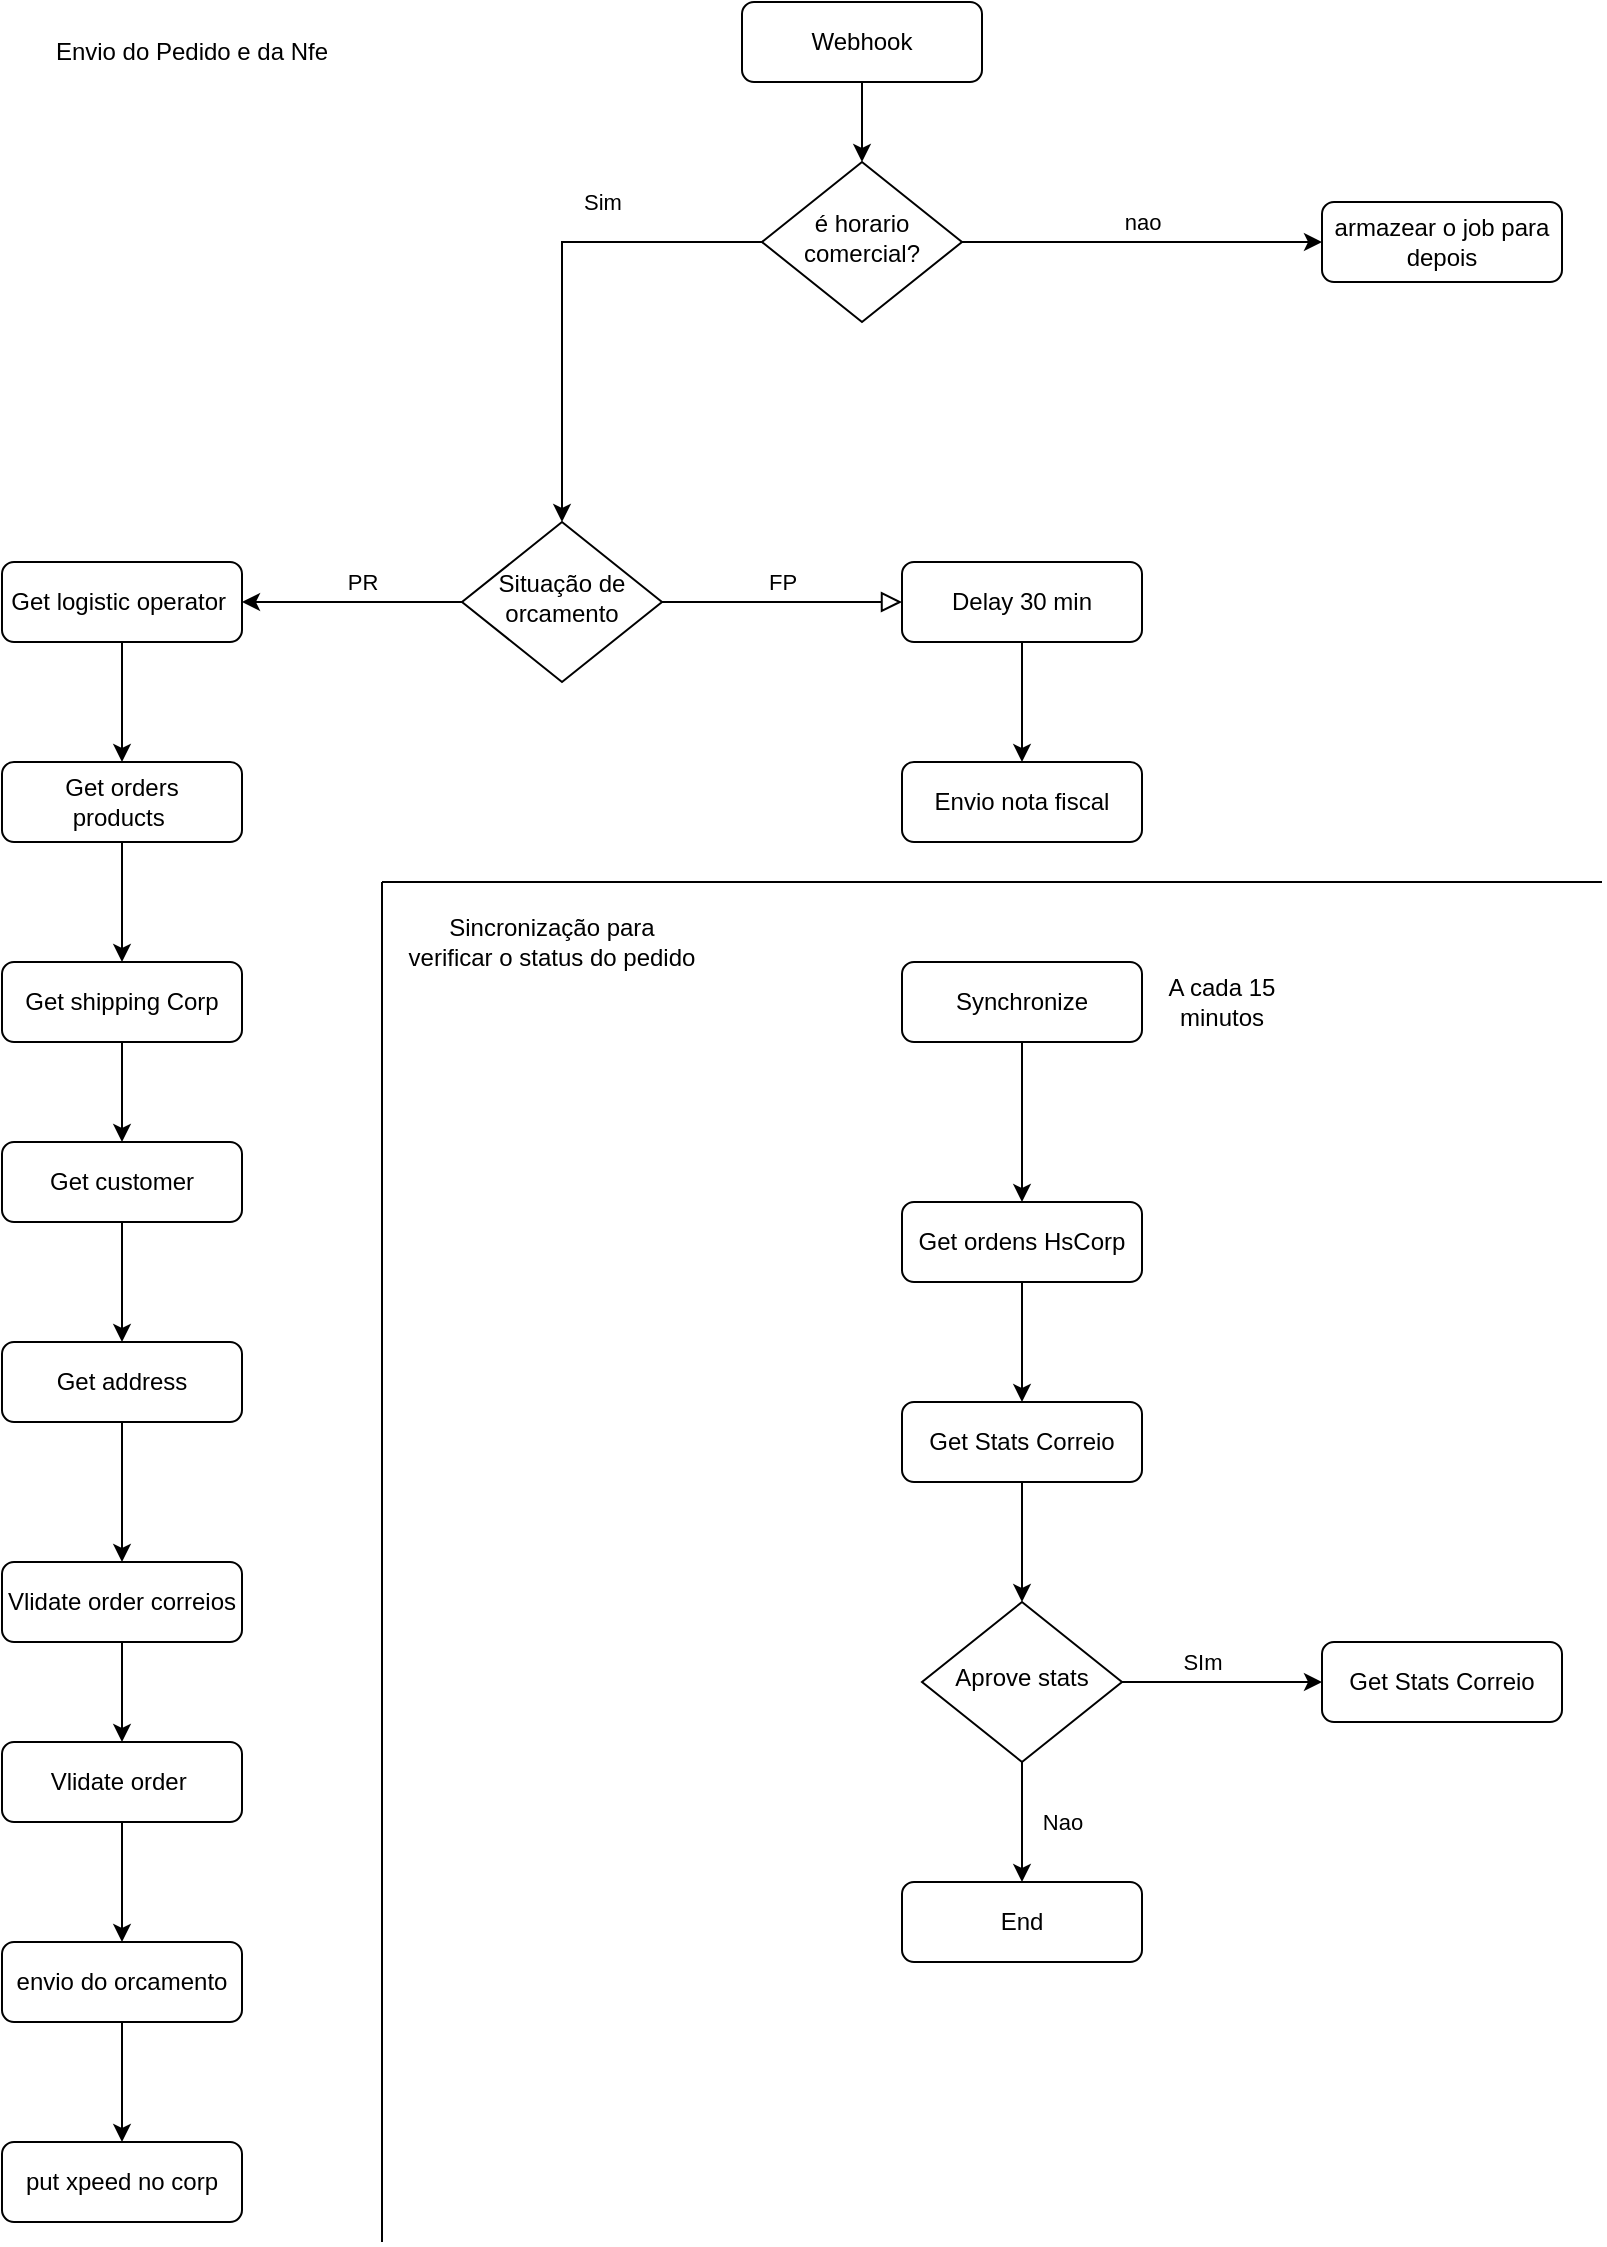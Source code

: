 <mxfile version="21.3.0" type="github">
  <diagram id="C5RBs43oDa-KdzZeNtuy" name="Page-1">
    <mxGraphModel dx="880" dy="452" grid="1" gridSize="10" guides="1" tooltips="1" connect="1" arrows="1" fold="1" page="1" pageScale="1" pageWidth="827" pageHeight="1169" math="0" shadow="0">
      <root>
        <mxCell id="WIyWlLk6GJQsqaUBKTNV-0" />
        <mxCell id="WIyWlLk6GJQsqaUBKTNV-1" parent="WIyWlLk6GJQsqaUBKTNV-0" />
        <mxCell id="ZKdcgmI1wPlLltiz4ZuT-22" style="edgeStyle=orthogonalEdgeStyle;rounded=0;orthogonalLoop=1;jettySize=auto;html=1;" parent="WIyWlLk6GJQsqaUBKTNV-1" source="WIyWlLk6GJQsqaUBKTNV-3" target="ZKdcgmI1wPlLltiz4ZuT-21" edge="1">
          <mxGeometry relative="1" as="geometry" />
        </mxCell>
        <mxCell id="WIyWlLk6GJQsqaUBKTNV-3" value="Webhook" style="rounded=1;whiteSpace=wrap;html=1;fontSize=12;glass=0;strokeWidth=1;shadow=0;" parent="WIyWlLk6GJQsqaUBKTNV-1" vertex="1">
          <mxGeometry x="380" y="40" width="120" height="40" as="geometry" />
        </mxCell>
        <mxCell id="WIyWlLk6GJQsqaUBKTNV-5" value="FP" style="edgeStyle=orthogonalEdgeStyle;rounded=0;html=1;jettySize=auto;orthogonalLoop=1;fontSize=11;endArrow=block;endFill=0;endSize=8;strokeWidth=1;shadow=0;labelBackgroundColor=none;" parent="WIyWlLk6GJQsqaUBKTNV-1" source="WIyWlLk6GJQsqaUBKTNV-6" target="WIyWlLk6GJQsqaUBKTNV-7" edge="1">
          <mxGeometry y="10" relative="1" as="geometry">
            <mxPoint as="offset" />
          </mxGeometry>
        </mxCell>
        <mxCell id="ZKdcgmI1wPlLltiz4ZuT-1" value="PR&lt;br&gt;" style="edgeStyle=orthogonalEdgeStyle;rounded=0;orthogonalLoop=1;jettySize=auto;html=1;entryX=1;entryY=0.5;entryDx=0;entryDy=0;" parent="WIyWlLk6GJQsqaUBKTNV-1" source="WIyWlLk6GJQsqaUBKTNV-6" target="WIyWlLk6GJQsqaUBKTNV-12" edge="1">
          <mxGeometry x="-0.091" y="-10" relative="1" as="geometry">
            <Array as="points">
              <mxPoint x="190" y="340" />
              <mxPoint x="190" y="340" />
            </Array>
            <mxPoint as="offset" />
          </mxGeometry>
        </mxCell>
        <mxCell id="WIyWlLk6GJQsqaUBKTNV-6" value="Situação de orcamento" style="rhombus;whiteSpace=wrap;html=1;shadow=0;fontFamily=Helvetica;fontSize=12;align=center;strokeWidth=1;spacing=6;spacingTop=-4;" parent="WIyWlLk6GJQsqaUBKTNV-1" vertex="1">
          <mxGeometry x="240" y="300" width="100" height="80" as="geometry" />
        </mxCell>
        <mxCell id="ZKdcgmI1wPlLltiz4ZuT-4" style="edgeStyle=orthogonalEdgeStyle;rounded=0;orthogonalLoop=1;jettySize=auto;html=1;" parent="WIyWlLk6GJQsqaUBKTNV-1" source="WIyWlLk6GJQsqaUBKTNV-7" target="ZKdcgmI1wPlLltiz4ZuT-3" edge="1">
          <mxGeometry relative="1" as="geometry" />
        </mxCell>
        <mxCell id="WIyWlLk6GJQsqaUBKTNV-7" value="Delay 30 min" style="rounded=1;whiteSpace=wrap;html=1;fontSize=12;glass=0;strokeWidth=1;shadow=0;" parent="WIyWlLk6GJQsqaUBKTNV-1" vertex="1">
          <mxGeometry x="460" y="320" width="120" height="40" as="geometry" />
        </mxCell>
        <mxCell id="ZKdcgmI1wPlLltiz4ZuT-6" style="edgeStyle=orthogonalEdgeStyle;rounded=0;orthogonalLoop=1;jettySize=auto;html=1;entryX=0.5;entryY=0;entryDx=0;entryDy=0;" parent="WIyWlLk6GJQsqaUBKTNV-1" source="WIyWlLk6GJQsqaUBKTNV-12" target="ZKdcgmI1wPlLltiz4ZuT-5" edge="1">
          <mxGeometry relative="1" as="geometry" />
        </mxCell>
        <mxCell id="WIyWlLk6GJQsqaUBKTNV-12" value="Get logistic operator&amp;nbsp;" style="rounded=1;whiteSpace=wrap;html=1;fontSize=12;glass=0;strokeWidth=1;shadow=0;" parent="WIyWlLk6GJQsqaUBKTNV-1" vertex="1">
          <mxGeometry x="10" y="320" width="120" height="40" as="geometry" />
        </mxCell>
        <mxCell id="ZKdcgmI1wPlLltiz4ZuT-3" value="Envio nota fiscal" style="rounded=1;whiteSpace=wrap;html=1;fontSize=12;glass=0;strokeWidth=1;shadow=0;" parent="WIyWlLk6GJQsqaUBKTNV-1" vertex="1">
          <mxGeometry x="460" y="420" width="120" height="40" as="geometry" />
        </mxCell>
        <mxCell id="ZKdcgmI1wPlLltiz4ZuT-8" style="edgeStyle=orthogonalEdgeStyle;rounded=0;orthogonalLoop=1;jettySize=auto;html=1;entryX=0.5;entryY=0;entryDx=0;entryDy=0;" parent="WIyWlLk6GJQsqaUBKTNV-1" source="ZKdcgmI1wPlLltiz4ZuT-5" target="ZKdcgmI1wPlLltiz4ZuT-7" edge="1">
          <mxGeometry relative="1" as="geometry" />
        </mxCell>
        <mxCell id="ZKdcgmI1wPlLltiz4ZuT-5" value="Get orders &lt;br&gt;products&amp;nbsp;" style="rounded=1;whiteSpace=wrap;html=1;fontSize=12;glass=0;strokeWidth=1;shadow=0;" parent="WIyWlLk6GJQsqaUBKTNV-1" vertex="1">
          <mxGeometry x="10" y="420" width="120" height="40" as="geometry" />
        </mxCell>
        <mxCell id="ZKdcgmI1wPlLltiz4ZuT-10" style="edgeStyle=orthogonalEdgeStyle;rounded=0;orthogonalLoop=1;jettySize=auto;html=1;" parent="WIyWlLk6GJQsqaUBKTNV-1" source="ZKdcgmI1wPlLltiz4ZuT-7" target="ZKdcgmI1wPlLltiz4ZuT-9" edge="1">
          <mxGeometry relative="1" as="geometry" />
        </mxCell>
        <mxCell id="ZKdcgmI1wPlLltiz4ZuT-7" value="Get shipping Corp" style="rounded=1;whiteSpace=wrap;html=1;fontSize=12;glass=0;strokeWidth=1;shadow=0;" parent="WIyWlLk6GJQsqaUBKTNV-1" vertex="1">
          <mxGeometry x="10" y="520" width="120" height="40" as="geometry" />
        </mxCell>
        <mxCell id="ZKdcgmI1wPlLltiz4ZuT-12" style="edgeStyle=orthogonalEdgeStyle;rounded=0;orthogonalLoop=1;jettySize=auto;html=1;" parent="WIyWlLk6GJQsqaUBKTNV-1" source="ZKdcgmI1wPlLltiz4ZuT-9" target="ZKdcgmI1wPlLltiz4ZuT-11" edge="1">
          <mxGeometry relative="1" as="geometry" />
        </mxCell>
        <mxCell id="ZKdcgmI1wPlLltiz4ZuT-9" value="Get customer" style="rounded=1;whiteSpace=wrap;html=1;fontSize=12;glass=0;strokeWidth=1;shadow=0;" parent="WIyWlLk6GJQsqaUBKTNV-1" vertex="1">
          <mxGeometry x="10" y="610" width="120" height="40" as="geometry" />
        </mxCell>
        <mxCell id="ZKdcgmI1wPlLltiz4ZuT-14" style="edgeStyle=orthogonalEdgeStyle;rounded=0;orthogonalLoop=1;jettySize=auto;html=1;" parent="WIyWlLk6GJQsqaUBKTNV-1" source="ZKdcgmI1wPlLltiz4ZuT-11" target="ZKdcgmI1wPlLltiz4ZuT-13" edge="1">
          <mxGeometry relative="1" as="geometry" />
        </mxCell>
        <mxCell id="ZKdcgmI1wPlLltiz4ZuT-11" value="Get address" style="rounded=1;whiteSpace=wrap;html=1;fontSize=12;glass=0;strokeWidth=1;shadow=0;" parent="WIyWlLk6GJQsqaUBKTNV-1" vertex="1">
          <mxGeometry x="10" y="710" width="120" height="40" as="geometry" />
        </mxCell>
        <mxCell id="ZKdcgmI1wPlLltiz4ZuT-16" style="edgeStyle=orthogonalEdgeStyle;rounded=0;orthogonalLoop=1;jettySize=auto;html=1;" parent="WIyWlLk6GJQsqaUBKTNV-1" source="ZKdcgmI1wPlLltiz4ZuT-13" target="ZKdcgmI1wPlLltiz4ZuT-15" edge="1">
          <mxGeometry relative="1" as="geometry" />
        </mxCell>
        <mxCell id="ZKdcgmI1wPlLltiz4ZuT-13" value="Vlidate order correios" style="rounded=1;whiteSpace=wrap;html=1;fontSize=12;glass=0;strokeWidth=1;shadow=0;" parent="WIyWlLk6GJQsqaUBKTNV-1" vertex="1">
          <mxGeometry x="10" y="820" width="120" height="40" as="geometry" />
        </mxCell>
        <mxCell id="ZKdcgmI1wPlLltiz4ZuT-18" style="edgeStyle=orthogonalEdgeStyle;rounded=0;orthogonalLoop=1;jettySize=auto;html=1;entryX=0.5;entryY=0;entryDx=0;entryDy=0;" parent="WIyWlLk6GJQsqaUBKTNV-1" source="ZKdcgmI1wPlLltiz4ZuT-15" target="ZKdcgmI1wPlLltiz4ZuT-17" edge="1">
          <mxGeometry relative="1" as="geometry" />
        </mxCell>
        <mxCell id="ZKdcgmI1wPlLltiz4ZuT-15" value="Vlidate order&amp;nbsp;" style="rounded=1;whiteSpace=wrap;html=1;fontSize=12;glass=0;strokeWidth=1;shadow=0;" parent="WIyWlLk6GJQsqaUBKTNV-1" vertex="1">
          <mxGeometry x="10" y="910" width="120" height="40" as="geometry" />
        </mxCell>
        <mxCell id="ZKdcgmI1wPlLltiz4ZuT-20" style="edgeStyle=orthogonalEdgeStyle;rounded=0;orthogonalLoop=1;jettySize=auto;html=1;entryX=0.5;entryY=0;entryDx=0;entryDy=0;" parent="WIyWlLk6GJQsqaUBKTNV-1" source="ZKdcgmI1wPlLltiz4ZuT-17" target="ZKdcgmI1wPlLltiz4ZuT-19" edge="1">
          <mxGeometry relative="1" as="geometry" />
        </mxCell>
        <mxCell id="ZKdcgmI1wPlLltiz4ZuT-17" value="envio do orcamento" style="rounded=1;whiteSpace=wrap;html=1;fontSize=12;glass=0;strokeWidth=1;shadow=0;" parent="WIyWlLk6GJQsqaUBKTNV-1" vertex="1">
          <mxGeometry x="10" y="1010" width="120" height="40" as="geometry" />
        </mxCell>
        <mxCell id="ZKdcgmI1wPlLltiz4ZuT-19" value="put xpeed no corp" style="rounded=1;whiteSpace=wrap;html=1;fontSize=12;glass=0;strokeWidth=1;shadow=0;" parent="WIyWlLk6GJQsqaUBKTNV-1" vertex="1">
          <mxGeometry x="10" y="1110" width="120" height="40" as="geometry" />
        </mxCell>
        <mxCell id="ZKdcgmI1wPlLltiz4ZuT-23" value="Sim&lt;br&gt;" style="edgeStyle=orthogonalEdgeStyle;rounded=0;orthogonalLoop=1;jettySize=auto;html=1;entryX=0.5;entryY=0;entryDx=0;entryDy=0;" parent="WIyWlLk6GJQsqaUBKTNV-1" source="ZKdcgmI1wPlLltiz4ZuT-21" target="WIyWlLk6GJQsqaUBKTNV-6" edge="1">
          <mxGeometry x="-0.333" y="-20" relative="1" as="geometry">
            <mxPoint as="offset" />
          </mxGeometry>
        </mxCell>
        <mxCell id="ZKdcgmI1wPlLltiz4ZuT-25" value="nao&lt;br&gt;" style="edgeStyle=orthogonalEdgeStyle;rounded=0;orthogonalLoop=1;jettySize=auto;html=1;entryX=0;entryY=0.5;entryDx=0;entryDy=0;" parent="WIyWlLk6GJQsqaUBKTNV-1" source="ZKdcgmI1wPlLltiz4ZuT-21" target="ZKdcgmI1wPlLltiz4ZuT-24" edge="1">
          <mxGeometry y="10" relative="1" as="geometry">
            <mxPoint as="offset" />
          </mxGeometry>
        </mxCell>
        <mxCell id="ZKdcgmI1wPlLltiz4ZuT-21" value="é horario comercial?&lt;br&gt;" style="rhombus;whiteSpace=wrap;html=1;shadow=0;fontFamily=Helvetica;fontSize=12;align=center;strokeWidth=1;spacing=6;spacingTop=-4;" parent="WIyWlLk6GJQsqaUBKTNV-1" vertex="1">
          <mxGeometry x="390" y="120" width="100" height="80" as="geometry" />
        </mxCell>
        <mxCell id="ZKdcgmI1wPlLltiz4ZuT-24" value="armazear o job para depois&lt;br&gt;" style="rounded=1;whiteSpace=wrap;html=1;fontSize=12;glass=0;strokeWidth=1;shadow=0;" parent="WIyWlLk6GJQsqaUBKTNV-1" vertex="1">
          <mxGeometry x="670" y="140" width="120" height="40" as="geometry" />
        </mxCell>
        <mxCell id="fqEvLph4u4vMLyTzmFd7-3" style="edgeStyle=orthogonalEdgeStyle;rounded=0;orthogonalLoop=1;jettySize=auto;html=1;" edge="1" parent="WIyWlLk6GJQsqaUBKTNV-1" source="fqEvLph4u4vMLyTzmFd7-0" target="fqEvLph4u4vMLyTzmFd7-1">
          <mxGeometry relative="1" as="geometry" />
        </mxCell>
        <mxCell id="fqEvLph4u4vMLyTzmFd7-0" value="Synchronize&lt;br&gt;" style="rounded=1;whiteSpace=wrap;html=1;" vertex="1" parent="WIyWlLk6GJQsqaUBKTNV-1">
          <mxGeometry x="460" y="520" width="120" height="40" as="geometry" />
        </mxCell>
        <mxCell id="fqEvLph4u4vMLyTzmFd7-6" style="edgeStyle=orthogonalEdgeStyle;rounded=0;orthogonalLoop=1;jettySize=auto;html=1;entryX=0.5;entryY=0;entryDx=0;entryDy=0;" edge="1" parent="WIyWlLk6GJQsqaUBKTNV-1" source="fqEvLph4u4vMLyTzmFd7-1" target="fqEvLph4u4vMLyTzmFd7-5">
          <mxGeometry relative="1" as="geometry" />
        </mxCell>
        <mxCell id="fqEvLph4u4vMLyTzmFd7-1" value="Get ordens HsCorp" style="rounded=1;whiteSpace=wrap;html=1;" vertex="1" parent="WIyWlLk6GJQsqaUBKTNV-1">
          <mxGeometry x="460" y="640" width="120" height="40" as="geometry" />
        </mxCell>
        <mxCell id="fqEvLph4u4vMLyTzmFd7-2" value="A cada 15 minutos&lt;br&gt;" style="text;html=1;strokeColor=none;fillColor=none;align=center;verticalAlign=middle;whiteSpace=wrap;rounded=0;" vertex="1" parent="WIyWlLk6GJQsqaUBKTNV-1">
          <mxGeometry x="590" y="525" width="60" height="30" as="geometry" />
        </mxCell>
        <mxCell id="fqEvLph4u4vMLyTzmFd7-8" style="edgeStyle=orthogonalEdgeStyle;rounded=0;orthogonalLoop=1;jettySize=auto;html=1;" edge="1" parent="WIyWlLk6GJQsqaUBKTNV-1" source="fqEvLph4u4vMLyTzmFd7-5">
          <mxGeometry relative="1" as="geometry">
            <mxPoint x="520" y="840" as="targetPoint" />
          </mxGeometry>
        </mxCell>
        <mxCell id="fqEvLph4u4vMLyTzmFd7-5" value="Get Stats Correio" style="rounded=1;whiteSpace=wrap;html=1;" vertex="1" parent="WIyWlLk6GJQsqaUBKTNV-1">
          <mxGeometry x="460" y="740" width="120" height="40" as="geometry" />
        </mxCell>
        <mxCell id="fqEvLph4u4vMLyTzmFd7-12" style="edgeStyle=orthogonalEdgeStyle;rounded=0;orthogonalLoop=1;jettySize=auto;html=1;entryX=0;entryY=0.5;entryDx=0;entryDy=0;" edge="1" parent="WIyWlLk6GJQsqaUBKTNV-1" source="fqEvLph4u4vMLyTzmFd7-10" target="fqEvLph4u4vMLyTzmFd7-11">
          <mxGeometry relative="1" as="geometry" />
        </mxCell>
        <mxCell id="fqEvLph4u4vMLyTzmFd7-13" value="SIm&lt;br&gt;" style="edgeLabel;html=1;align=center;verticalAlign=middle;resizable=0;points=[];" vertex="1" connectable="0" parent="fqEvLph4u4vMLyTzmFd7-12">
          <mxGeometry x="-0.3" y="-1" relative="1" as="geometry">
            <mxPoint x="5" y="-11" as="offset" />
          </mxGeometry>
        </mxCell>
        <mxCell id="fqEvLph4u4vMLyTzmFd7-16" value="Nao&lt;br&gt;" style="edgeStyle=orthogonalEdgeStyle;rounded=0;orthogonalLoop=1;jettySize=auto;html=1;entryX=0.5;entryY=0;entryDx=0;entryDy=0;" edge="1" parent="WIyWlLk6GJQsqaUBKTNV-1" source="fqEvLph4u4vMLyTzmFd7-10" target="fqEvLph4u4vMLyTzmFd7-14">
          <mxGeometry y="20" relative="1" as="geometry">
            <mxPoint as="offset" />
          </mxGeometry>
        </mxCell>
        <mxCell id="fqEvLph4u4vMLyTzmFd7-10" value="Aprove stats" style="rhombus;whiteSpace=wrap;html=1;shadow=0;fontFamily=Helvetica;fontSize=12;align=center;strokeWidth=1;spacing=6;spacingTop=-4;" vertex="1" parent="WIyWlLk6GJQsqaUBKTNV-1">
          <mxGeometry x="470" y="840" width="100" height="80" as="geometry" />
        </mxCell>
        <mxCell id="fqEvLph4u4vMLyTzmFd7-11" value="Get Stats Correio" style="rounded=1;whiteSpace=wrap;html=1;" vertex="1" parent="WIyWlLk6GJQsqaUBKTNV-1">
          <mxGeometry x="670" y="860" width="120" height="40" as="geometry" />
        </mxCell>
        <mxCell id="fqEvLph4u4vMLyTzmFd7-14" value="End" style="rounded=1;whiteSpace=wrap;html=1;" vertex="1" parent="WIyWlLk6GJQsqaUBKTNV-1">
          <mxGeometry x="460" y="980" width="120" height="40" as="geometry" />
        </mxCell>
        <mxCell id="fqEvLph4u4vMLyTzmFd7-17" value="" style="endArrow=none;html=1;rounded=0;" edge="1" parent="WIyWlLk6GJQsqaUBKTNV-1">
          <mxGeometry width="50" height="50" relative="1" as="geometry">
            <mxPoint x="200" y="480" as="sourcePoint" />
            <mxPoint x="810" y="480" as="targetPoint" />
          </mxGeometry>
        </mxCell>
        <mxCell id="fqEvLph4u4vMLyTzmFd7-19" value="" style="endArrow=none;html=1;rounded=0;" edge="1" parent="WIyWlLk6GJQsqaUBKTNV-1">
          <mxGeometry width="50" height="50" relative="1" as="geometry">
            <mxPoint x="200" y="1160" as="sourcePoint" />
            <mxPoint x="200" y="480" as="targetPoint" />
          </mxGeometry>
        </mxCell>
        <mxCell id="fqEvLph4u4vMLyTzmFd7-20" value="Envio do Pedido e da Nfe&lt;br&gt;" style="text;html=1;strokeColor=none;fillColor=none;align=center;verticalAlign=middle;whiteSpace=wrap;rounded=0;" vertex="1" parent="WIyWlLk6GJQsqaUBKTNV-1">
          <mxGeometry x="30" y="50" width="150" height="30" as="geometry" />
        </mxCell>
        <mxCell id="fqEvLph4u4vMLyTzmFd7-21" value="Sincronização para verificar o status do pedido" style="text;html=1;strokeColor=none;fillColor=none;align=center;verticalAlign=middle;whiteSpace=wrap;rounded=0;" vertex="1" parent="WIyWlLk6GJQsqaUBKTNV-1">
          <mxGeometry x="210" y="495" width="150" height="30" as="geometry" />
        </mxCell>
      </root>
    </mxGraphModel>
  </diagram>
</mxfile>
